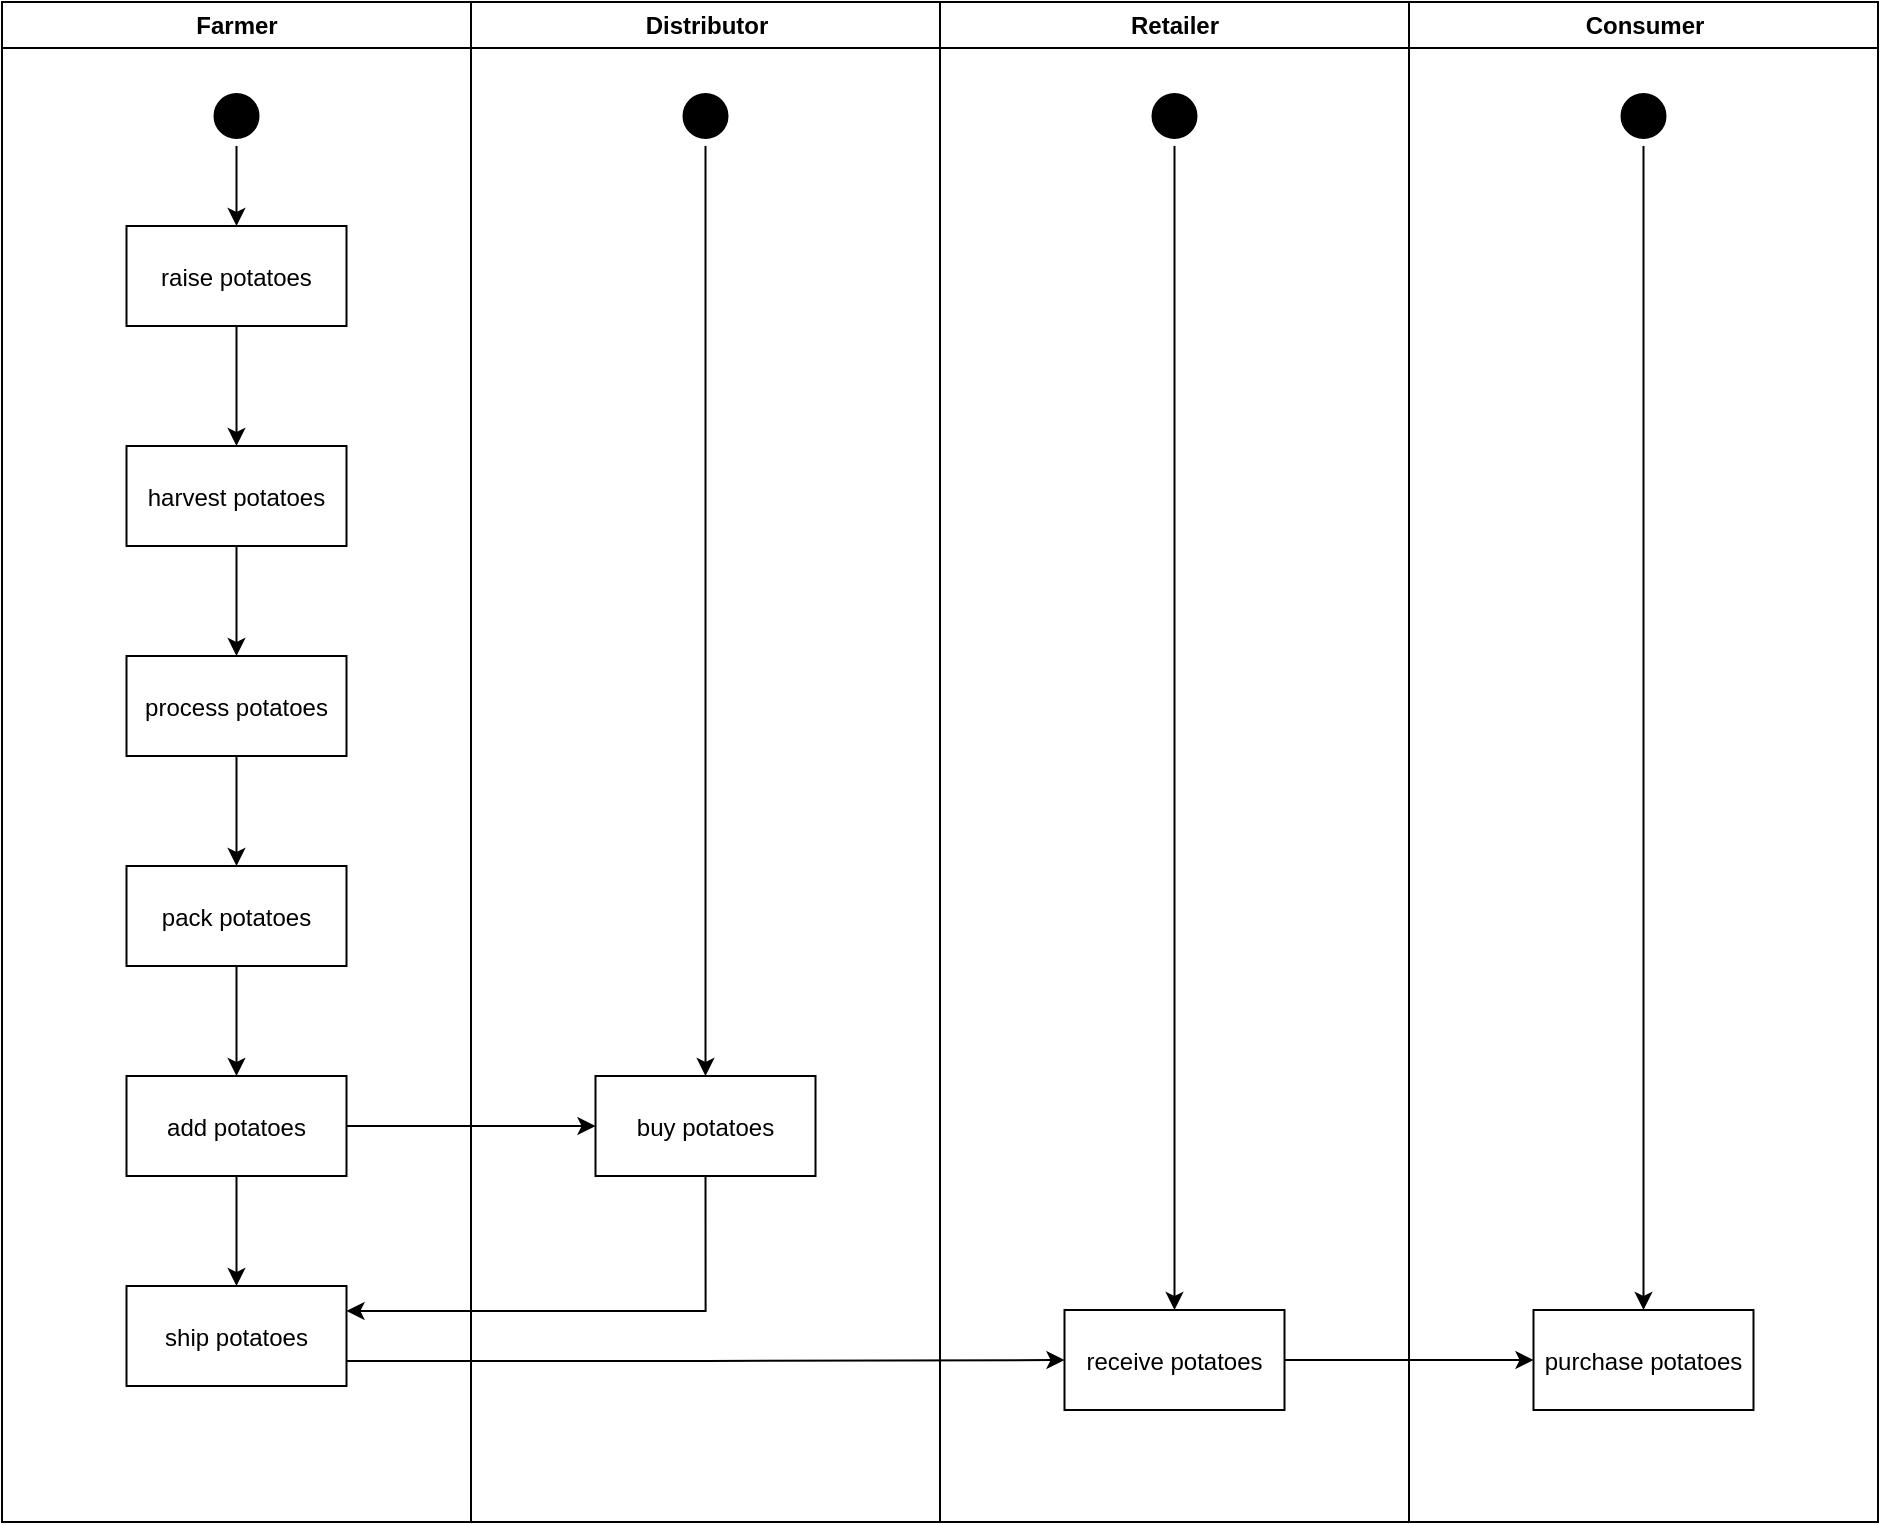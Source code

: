 <mxfile version="16.4.5" type="github" pages="3">
  <diagram id="tZDiuC91LRze3dlA16ss" name="Activity Diagram">
    <mxGraphModel dx="435" dy="801" grid="1" gridSize="10" guides="1" tooltips="1" connect="1" arrows="1" fold="1" page="1" pageScale="1" pageWidth="827" pageHeight="1169" math="0" shadow="0">
      <root>
        <mxCell id="m6v3olMsP23NiUZ_5CnN-0" />
        <mxCell id="m6v3olMsP23NiUZ_5CnN-1" parent="m6v3olMsP23NiUZ_5CnN-0" />
        <mxCell id="m6v3olMsP23NiUZ_5CnN-2" value="Farmer" style="swimlane;whiteSpace=wrap" parent="m6v3olMsP23NiUZ_5CnN-1" vertex="1">
          <mxGeometry x="40" y="40" width="234.5" height="760" as="geometry" />
        </mxCell>
        <mxCell id="m6v3olMsP23NiUZ_5CnN-3" value="" style="edgeStyle=orthogonalEdgeStyle;rounded=0;orthogonalLoop=1;jettySize=auto;html=1;" parent="m6v3olMsP23NiUZ_5CnN-2" source="m6v3olMsP23NiUZ_5CnN-4" target="m6v3olMsP23NiUZ_5CnN-6" edge="1">
          <mxGeometry relative="1" as="geometry" />
        </mxCell>
        <mxCell id="m6v3olMsP23NiUZ_5CnN-4" value="" style="ellipse;shape=startState;fillColor=#000000;strokeColor=#000000;" parent="m6v3olMsP23NiUZ_5CnN-2" vertex="1">
          <mxGeometry x="102.25" y="42" width="30" height="30" as="geometry" />
        </mxCell>
        <mxCell id="C1Wfo_45U5ij9jzrQ75x-0" value="" style="edgeStyle=orthogonalEdgeStyle;rounded=0;orthogonalLoop=1;jettySize=auto;html=1;" parent="m6v3olMsP23NiUZ_5CnN-2" source="m6v3olMsP23NiUZ_5CnN-6" target="m6v3olMsP23NiUZ_5CnN-7" edge="1">
          <mxGeometry relative="1" as="geometry" />
        </mxCell>
        <mxCell id="m6v3olMsP23NiUZ_5CnN-6" value="raise potatoes" style="" parent="m6v3olMsP23NiUZ_5CnN-2" vertex="1">
          <mxGeometry x="62.25" y="112" width="110" height="50" as="geometry" />
        </mxCell>
        <mxCell id="C1Wfo_45U5ij9jzrQ75x-1" value="" style="edgeStyle=orthogonalEdgeStyle;rounded=0;orthogonalLoop=1;jettySize=auto;html=1;" parent="m6v3olMsP23NiUZ_5CnN-2" source="m6v3olMsP23NiUZ_5CnN-7" target="m6v3olMsP23NiUZ_5CnN-9" edge="1">
          <mxGeometry relative="1" as="geometry" />
        </mxCell>
        <mxCell id="m6v3olMsP23NiUZ_5CnN-7" value="harvest potatoes" style="" parent="m6v3olMsP23NiUZ_5CnN-2" vertex="1">
          <mxGeometry x="62.25" y="222" width="110" height="50" as="geometry" />
        </mxCell>
        <mxCell id="C1Wfo_45U5ij9jzrQ75x-2" value="" style="edgeStyle=orthogonalEdgeStyle;rounded=0;orthogonalLoop=1;jettySize=auto;html=1;" parent="m6v3olMsP23NiUZ_5CnN-2" source="m6v3olMsP23NiUZ_5CnN-9" target="m6v3olMsP23NiUZ_5CnN-11" edge="1">
          <mxGeometry relative="1" as="geometry" />
        </mxCell>
        <mxCell id="m6v3olMsP23NiUZ_5CnN-9" value="process potatoes" style="" parent="m6v3olMsP23NiUZ_5CnN-2" vertex="1">
          <mxGeometry x="62.25" y="327" width="110" height="50" as="geometry" />
        </mxCell>
        <mxCell id="C1Wfo_45U5ij9jzrQ75x-3" value="" style="edgeStyle=orthogonalEdgeStyle;rounded=0;orthogonalLoop=1;jettySize=auto;html=1;" parent="m6v3olMsP23NiUZ_5CnN-2" source="m6v3olMsP23NiUZ_5CnN-11" target="m6v3olMsP23NiUZ_5CnN-13" edge="1">
          <mxGeometry relative="1" as="geometry" />
        </mxCell>
        <mxCell id="m6v3olMsP23NiUZ_5CnN-11" value="pack potatoes" style="" parent="m6v3olMsP23NiUZ_5CnN-2" vertex="1">
          <mxGeometry x="62.25" y="432" width="110" height="50" as="geometry" />
        </mxCell>
        <mxCell id="C1Wfo_45U5ij9jzrQ75x-5" value="" style="edgeStyle=orthogonalEdgeStyle;rounded=0;orthogonalLoop=1;jettySize=auto;html=1;" parent="m6v3olMsP23NiUZ_5CnN-2" source="m6v3olMsP23NiUZ_5CnN-13" target="m6v3olMsP23NiUZ_5CnN-15" edge="1">
          <mxGeometry relative="1" as="geometry" />
        </mxCell>
        <mxCell id="m6v3olMsP23NiUZ_5CnN-13" value="add potatoes" style="" parent="m6v3olMsP23NiUZ_5CnN-2" vertex="1">
          <mxGeometry x="62.25" y="537" width="110" height="50" as="geometry" />
        </mxCell>
        <mxCell id="m6v3olMsP23NiUZ_5CnN-15" value="ship potatoes" style="" parent="m6v3olMsP23NiUZ_5CnN-2" vertex="1">
          <mxGeometry x="62.25" y="642" width="110" height="50" as="geometry" />
        </mxCell>
        <mxCell id="m6v3olMsP23NiUZ_5CnN-17" value="Distributor" style="swimlane;whiteSpace=wrap" parent="m6v3olMsP23NiUZ_5CnN-1" vertex="1">
          <mxGeometry x="274.5" y="40" width="234.5" height="760" as="geometry" />
        </mxCell>
        <mxCell id="m6v3olMsP23NiUZ_5CnN-18" value="" style="edgeStyle=orthogonalEdgeStyle;rounded=0;orthogonalLoop=1;jettySize=auto;html=1;" parent="m6v3olMsP23NiUZ_5CnN-17" source="m6v3olMsP23NiUZ_5CnN-19" target="m6v3olMsP23NiUZ_5CnN-21" edge="1">
          <mxGeometry relative="1" as="geometry" />
        </mxCell>
        <mxCell id="m6v3olMsP23NiUZ_5CnN-19" value="" style="ellipse;shape=startState;fillColor=#000000;strokeColor=#000000;" parent="m6v3olMsP23NiUZ_5CnN-17" vertex="1">
          <mxGeometry x="102.25" y="42" width="30" height="30" as="geometry" />
        </mxCell>
        <mxCell id="m6v3olMsP23NiUZ_5CnN-21" value="buy potatoes" style="" parent="m6v3olMsP23NiUZ_5CnN-17" vertex="1">
          <mxGeometry x="62.25" y="537" width="110" height="50" as="geometry" />
        </mxCell>
        <mxCell id="m6v3olMsP23NiUZ_5CnN-22" value="Retailer" style="swimlane;whiteSpace=wrap" parent="m6v3olMsP23NiUZ_5CnN-1" vertex="1">
          <mxGeometry x="509" y="40" width="234.5" height="760" as="geometry" />
        </mxCell>
        <mxCell id="m6v3olMsP23NiUZ_5CnN-23" value="" style="edgeStyle=orthogonalEdgeStyle;rounded=0;orthogonalLoop=1;jettySize=auto;html=1;" parent="m6v3olMsP23NiUZ_5CnN-22" source="m6v3olMsP23NiUZ_5CnN-24" target="m6v3olMsP23NiUZ_5CnN-26" edge="1">
          <mxGeometry relative="1" as="geometry" />
        </mxCell>
        <mxCell id="m6v3olMsP23NiUZ_5CnN-24" value="" style="ellipse;shape=startState;fillColor=#000000;strokeColor=#000000;" parent="m6v3olMsP23NiUZ_5CnN-22" vertex="1">
          <mxGeometry x="102.25" y="42" width="30" height="30" as="geometry" />
        </mxCell>
        <mxCell id="m6v3olMsP23NiUZ_5CnN-26" value="receive potatoes" style="" parent="m6v3olMsP23NiUZ_5CnN-22" vertex="1">
          <mxGeometry x="62.25" y="654" width="110" height="50" as="geometry" />
        </mxCell>
        <mxCell id="m6v3olMsP23NiUZ_5CnN-27" value="Consumer" style="swimlane;whiteSpace=wrap" parent="m6v3olMsP23NiUZ_5CnN-1" vertex="1">
          <mxGeometry x="743.5" y="40" width="234.5" height="760" as="geometry" />
        </mxCell>
        <mxCell id="m6v3olMsP23NiUZ_5CnN-28" value="" style="edgeStyle=orthogonalEdgeStyle;rounded=0;orthogonalLoop=1;jettySize=auto;html=1;" parent="m6v3olMsP23NiUZ_5CnN-27" source="m6v3olMsP23NiUZ_5CnN-29" target="m6v3olMsP23NiUZ_5CnN-31" edge="1">
          <mxGeometry relative="1" as="geometry" />
        </mxCell>
        <mxCell id="m6v3olMsP23NiUZ_5CnN-29" value="" style="ellipse;shape=startState;fillColor=#000000;strokeColor=#000000;" parent="m6v3olMsP23NiUZ_5CnN-27" vertex="1">
          <mxGeometry x="102.25" y="42" width="30" height="30" as="geometry" />
        </mxCell>
        <mxCell id="m6v3olMsP23NiUZ_5CnN-31" value="purchase potatoes" style="" parent="m6v3olMsP23NiUZ_5CnN-27" vertex="1">
          <mxGeometry x="62.25" y="654" width="110" height="50" as="geometry" />
        </mxCell>
        <mxCell id="C1Wfo_45U5ij9jzrQ75x-4" style="edgeStyle=orthogonalEdgeStyle;rounded=0;orthogonalLoop=1;jettySize=auto;html=1;exitX=1;exitY=0.5;exitDx=0;exitDy=0;" parent="m6v3olMsP23NiUZ_5CnN-1" source="m6v3olMsP23NiUZ_5CnN-13" target="m6v3olMsP23NiUZ_5CnN-21" edge="1">
          <mxGeometry relative="1" as="geometry" />
        </mxCell>
        <mxCell id="C1Wfo_45U5ij9jzrQ75x-6" style="edgeStyle=orthogonalEdgeStyle;rounded=0;orthogonalLoop=1;jettySize=auto;html=1;exitX=0.5;exitY=1;exitDx=0;exitDy=0;entryX=1;entryY=0.25;entryDx=0;entryDy=0;" parent="m6v3olMsP23NiUZ_5CnN-1" source="m6v3olMsP23NiUZ_5CnN-21" target="m6v3olMsP23NiUZ_5CnN-15" edge="1">
          <mxGeometry relative="1" as="geometry" />
        </mxCell>
        <mxCell id="C1Wfo_45U5ij9jzrQ75x-7" style="edgeStyle=orthogonalEdgeStyle;rounded=0;orthogonalLoop=1;jettySize=auto;html=1;exitX=1;exitY=0.75;exitDx=0;exitDy=0;" parent="m6v3olMsP23NiUZ_5CnN-1" source="m6v3olMsP23NiUZ_5CnN-15" target="m6v3olMsP23NiUZ_5CnN-26" edge="1">
          <mxGeometry relative="1" as="geometry" />
        </mxCell>
        <mxCell id="C1Wfo_45U5ij9jzrQ75x-8" style="edgeStyle=orthogonalEdgeStyle;rounded=0;orthogonalLoop=1;jettySize=auto;html=1;exitX=1;exitY=0.5;exitDx=0;exitDy=0;" parent="m6v3olMsP23NiUZ_5CnN-1" source="m6v3olMsP23NiUZ_5CnN-26" target="m6v3olMsP23NiUZ_5CnN-31" edge="1">
          <mxGeometry relative="1" as="geometry" />
        </mxCell>
      </root>
    </mxGraphModel>
  </diagram>
  <diagram id="LbTdIT3AQza-TXUrJGY_" name="Sequence Diagram">
    <mxGraphModel dx="435" dy="801" grid="1" gridSize="10" guides="1" tooltips="1" connect="1" arrows="1" fold="1" page="1" pageScale="1" pageWidth="827" pageHeight="1169" math="0" shadow="0">
      <root>
        <mxCell id="Gk-VzSnpa9dEFiGZ0ZZG-0" />
        <mxCell id="Gk-VzSnpa9dEFiGZ0ZZG-1" parent="Gk-VzSnpa9dEFiGZ0ZZG-0" />
        <mxCell id="vbcfoX-IH45XCiBLzFes-0" value="Potato" style="shape=umlLifeline;perimeter=lifelinePerimeter;container=1;collapsible=0;recursiveResize=0;rounded=0;shadow=0;strokeWidth=1;" parent="Gk-VzSnpa9dEFiGZ0ZZG-1" vertex="1">
          <mxGeometry x="40" y="40" width="100" height="540" as="geometry" />
        </mxCell>
        <mxCell id="vbcfoX-IH45XCiBLzFes-1" value="" style="points=[];perimeter=orthogonalPerimeter;rounded=0;shadow=0;strokeWidth=1;" parent="vbcfoX-IH45XCiBLzFes-0" vertex="1">
          <mxGeometry x="45" y="70" width="10" height="190" as="geometry" />
        </mxCell>
        <mxCell id="vbcfoX-IH45XCiBLzFes-2" value="Farmer" style="shape=umlLifeline;perimeter=lifelinePerimeter;container=1;collapsible=0;recursiveResize=0;rounded=0;shadow=0;strokeWidth=1;" parent="Gk-VzSnpa9dEFiGZ0ZZG-1" vertex="1">
          <mxGeometry x="220" y="40" width="100" height="540" as="geometry" />
        </mxCell>
        <mxCell id="vbcfoX-IH45XCiBLzFes-3" value="" style="points=[];perimeter=orthogonalPerimeter;rounded=0;shadow=0;strokeWidth=1;" parent="vbcfoX-IH45XCiBLzFes-2" vertex="1">
          <mxGeometry x="45" y="80" width="10" height="300" as="geometry" />
        </mxCell>
        <mxCell id="vbcfoX-IH45XCiBLzFes-4" value="processItem()" style="verticalAlign=bottom;endArrow=block;shadow=0;strokeWidth=1;entryX=1.029;entryY=0.265;entryDx=0;entryDy=0;entryPerimeter=0;" parent="Gk-VzSnpa9dEFiGZ0ZZG-1" source="vbcfoX-IH45XCiBLzFes-3" target="vbcfoX-IH45XCiBLzFes-1" edge="1">
          <mxGeometry relative="1" as="geometry">
            <mxPoint x="160" y="160" as="sourcePoint" />
            <mxPoint x="100" y="160" as="targetPoint" />
            <Array as="points">
              <mxPoint x="240" y="160" />
            </Array>
          </mxGeometry>
        </mxCell>
        <mxCell id="vbcfoX-IH45XCiBLzFes-5" value="Distributor" style="shape=umlLifeline;perimeter=lifelinePerimeter;container=1;collapsible=0;recursiveResize=0;rounded=0;shadow=0;strokeWidth=1;" parent="Gk-VzSnpa9dEFiGZ0ZZG-1" vertex="1">
          <mxGeometry x="400" y="40" width="100" height="540" as="geometry" />
        </mxCell>
        <mxCell id="vbcfoX-IH45XCiBLzFes-6" value="" style="points=[];perimeter=orthogonalPerimeter;rounded=0;shadow=0;strokeWidth=1;" parent="vbcfoX-IH45XCiBLzFes-5" vertex="1">
          <mxGeometry x="45" y="210" width="10" height="60" as="geometry" />
        </mxCell>
        <mxCell id="vbcfoX-IH45XCiBLzFes-7" value="Retailer" style="shape=umlLifeline;perimeter=lifelinePerimeter;container=1;collapsible=0;recursiveResize=0;rounded=0;shadow=0;strokeWidth=1;" parent="Gk-VzSnpa9dEFiGZ0ZZG-1" vertex="1">
          <mxGeometry x="580" y="40" width="100" height="540" as="geometry" />
        </mxCell>
        <mxCell id="vbcfoX-IH45XCiBLzFes-8" value="" style="points=[];perimeter=orthogonalPerimeter;rounded=0;shadow=0;strokeWidth=1;" parent="vbcfoX-IH45XCiBLzFes-7" vertex="1">
          <mxGeometry x="45" y="280" width="10" height="140" as="geometry" />
        </mxCell>
        <mxCell id="vbcfoX-IH45XCiBLzFes-9" value="Consumer" style="shape=umlLifeline;perimeter=lifelinePerimeter;container=1;collapsible=0;recursiveResize=0;rounded=0;shadow=0;strokeWidth=1;" parent="Gk-VzSnpa9dEFiGZ0ZZG-1" vertex="1">
          <mxGeometry x="760" y="40" width="100" height="540" as="geometry" />
        </mxCell>
        <mxCell id="vbcfoX-IH45XCiBLzFes-10" value="" style="points=[];perimeter=orthogonalPerimeter;rounded=0;shadow=0;strokeWidth=1;" parent="vbcfoX-IH45XCiBLzFes-9" vertex="1">
          <mxGeometry x="45" y="361" width="10" height="60" as="geometry" />
        </mxCell>
        <mxCell id="vbcfoX-IH45XCiBLzFes-11" value="harvestItem()" style="verticalAlign=bottom;endArrow=block;shadow=0;strokeWidth=1;exitX=0;exitY=0;exitDx=0;exitDy=0;" parent="Gk-VzSnpa9dEFiGZ0ZZG-1" source="vbcfoX-IH45XCiBLzFes-3" target="vbcfoX-IH45XCiBLzFes-1" edge="1">
          <mxGeometry relative="1" as="geometry">
            <mxPoint x="195" y="120" as="targetPoint" />
          </mxGeometry>
        </mxCell>
        <mxCell id="vbcfoX-IH45XCiBLzFes-12" value="packItem()" style="verticalAlign=bottom;endArrow=block;shadow=0;strokeWidth=1;entryX=1.029;entryY=0.265;entryDx=0;entryDy=0;entryPerimeter=0;" parent="Gk-VzSnpa9dEFiGZ0ZZG-1" edge="1">
          <mxGeometry relative="1" as="geometry">
            <mxPoint x="265.71" y="200" as="sourcePoint" />
            <mxPoint x="96.0" y="200" as="targetPoint" />
          </mxGeometry>
        </mxCell>
        <mxCell id="vbcfoX-IH45XCiBLzFes-13" value="addItem()" style="verticalAlign=bottom;endArrow=block;shadow=0;strokeWidth=1;entryX=1.029;entryY=0.265;entryDx=0;entryDy=0;entryPerimeter=0;" parent="Gk-VzSnpa9dEFiGZ0ZZG-1" edge="1">
          <mxGeometry relative="1" as="geometry">
            <mxPoint x="264.71" y="240" as="sourcePoint" />
            <mxPoint x="95" y="240" as="targetPoint" />
          </mxGeometry>
        </mxCell>
        <mxCell id="vbcfoX-IH45XCiBLzFes-14" value="buyItem()" style="verticalAlign=bottom;endArrow=block;shadow=0;strokeWidth=1;entryX=1.029;entryY=0.265;entryDx=0;entryDy=0;entryPerimeter=0;" parent="Gk-VzSnpa9dEFiGZ0ZZG-1" edge="1">
          <mxGeometry relative="1" as="geometry">
            <mxPoint x="444.71" y="280" as="sourcePoint" />
            <mxPoint x="275" y="280" as="targetPoint" />
          </mxGeometry>
        </mxCell>
        <mxCell id="vbcfoX-IH45XCiBLzFes-15" value="shipItem()" style="verticalAlign=bottom;endArrow=block;shadow=0;strokeWidth=1;entryX=1.029;entryY=0.265;entryDx=0;entryDy=0;entryPerimeter=0;" parent="Gk-VzSnpa9dEFiGZ0ZZG-1" source="vbcfoX-IH45XCiBLzFes-3" edge="1">
          <mxGeometry relative="1" as="geometry">
            <mxPoint x="455.0" y="351" as="sourcePoint" />
            <mxPoint x="624.71" y="351" as="targetPoint" />
          </mxGeometry>
        </mxCell>
        <mxCell id="vbcfoX-IH45XCiBLzFes-16" value="receiveItem()" style="verticalAlign=bottom;endArrow=block;shadow=0;strokeWidth=1;entryX=1.023;entryY=0.903;entryDx=0;entryDy=0;entryPerimeter=0;" parent="Gk-VzSnpa9dEFiGZ0ZZG-1" target="vbcfoX-IH45XCiBLzFes-3" edge="1">
          <mxGeometry relative="1" as="geometry">
            <mxPoint x="625.71" y="391" as="sourcePoint" />
            <mxPoint x="277" y="391" as="targetPoint" />
          </mxGeometry>
        </mxCell>
        <mxCell id="vbcfoX-IH45XCiBLzFes-17" value="purchaseItem()" style="verticalAlign=bottom;endArrow=block;shadow=0;strokeWidth=1;entryX=1.029;entryY=0.265;entryDx=0;entryDy=0;entryPerimeter=0;" parent="Gk-VzSnpa9dEFiGZ0ZZG-1" edge="1">
          <mxGeometry relative="1" as="geometry">
            <mxPoint x="804.71" y="431" as="sourcePoint" />
            <mxPoint x="635" y="431" as="targetPoint" />
          </mxGeometry>
        </mxCell>
        <mxCell id="vbcfoX-IH45XCiBLzFes-18" value="fetchItem()" style="verticalAlign=bottom;endArrow=block;shadow=0;strokeWidth=1;" parent="Gk-VzSnpa9dEFiGZ0ZZG-1" edge="1">
          <mxGeometry relative="1" as="geometry">
            <mxPoint x="90" y="510" as="sourcePoint" />
            <mxPoint x="800" y="510" as="targetPoint" />
          </mxGeometry>
        </mxCell>
        <mxCell id="vbcfoX-IH45XCiBLzFes-19" value="fetchItem()" style="verticalAlign=bottom;endArrow=block;shadow=0;strokeWidth=1;" parent="Gk-VzSnpa9dEFiGZ0ZZG-1" edge="1">
          <mxGeometry relative="1" as="geometry">
            <mxPoint x="90.5" y="550.2" as="sourcePoint" />
            <mxPoint x="800" y="550" as="targetPoint" />
          </mxGeometry>
        </mxCell>
      </root>
    </mxGraphModel>
  </diagram>
  <diagram name="State Diagram" id="58cdce13-f638-feb5-8d6f-7d28b1aa9fa0">
    <mxGraphModel dx="435" dy="801" grid="1" gridSize="10" guides="1" tooltips="1" connect="1" arrows="1" fold="1" page="1" pageScale="1" pageWidth="1100" pageHeight="850" background="none" math="0" shadow="0">
      <root>
        <mxCell id="0" />
        <mxCell id="1" parent="0" />
        <mxCell id="S5-Ud2w9WwCZRQGyF_YY-11" value="" style="edgeStyle=orthogonalEdgeStyle;rounded=0;orthogonalLoop=1;jettySize=auto;html=1;" parent="1" source="382b91b5511bd0f7-1" target="382b91b5511bd0f7-6" edge="1">
          <mxGeometry relative="1" as="geometry" />
        </mxCell>
        <mxCell id="382b91b5511bd0f7-1" value="" style="ellipse;html=1;shape=startState;fillColor=#000000;strokeColor=#33001A;rounded=1;shadow=0;comic=0;labelBackgroundColor=none;fontFamily=Verdana;fontSize=12;fontColor=#000000;align=center;direction=south;" parent="1" vertex="1">
          <mxGeometry x="125" y="125" width="30" height="30" as="geometry" />
        </mxCell>
        <mxCell id="S5-Ud2w9WwCZRQGyF_YY-13" value="" style="edgeStyle=orthogonalEdgeStyle;rounded=0;orthogonalLoop=1;jettySize=auto;html=1;" parent="1" source="382b91b5511bd0f7-6" target="4GVDJnGuqjpKfta9KIfN-16" edge="1">
          <mxGeometry relative="1" as="geometry" />
        </mxCell>
        <mxCell id="S5-Ud2w9WwCZRQGyF_YY-29" value="" style="edgeStyle=orthogonalEdgeStyle;rounded=0;orthogonalLoop=1;jettySize=auto;html=1;" parent="1" source="382b91b5511bd0f7-6" target="NW9wP5I85LppG2tbk_DF-2" edge="1">
          <mxGeometry relative="1" as="geometry" />
        </mxCell>
        <mxCell id="382b91b5511bd0f7-6" value="Farmer" style="rounded=1;whiteSpace=wrap;html=1;arcSize=24;fillColor=#FFFFFF;strokeColor=#000000;shadow=0;comic=0;labelBackgroundColor=none;fontFamily=Verdana;fontSize=12;fontColor=#000000;align=center;" parent="1" vertex="1">
          <mxGeometry x="205" y="110" width="120" height="60" as="geometry" />
        </mxCell>
        <mxCell id="2a3bc250acf0617d-7" value="Coffee State" style="swimlane;whiteSpace=wrap;html=1;rounded=1;shadow=0;comic=0;labelBackgroundColor=none;strokeWidth=1;fontFamily=Verdana;fontSize=12;align=center;startSize=23;arcSize=0;" parent="1" vertex="1">
          <mxGeometry x="100" y="411" width="1520" height="169" as="geometry" />
        </mxCell>
        <mxCell id="24f968d109e7d6b4-3" value="" style="ellipse;html=1;shape=endState;fillColor=#000000;strokeColor=#000000;rounded=1;shadow=0;comic=0;labelBackgroundColor=none;fontFamily=Verdana;fontSize=12;fontColor=#000000;align=center;" parent="2a3bc250acf0617d-7" vertex="1">
          <mxGeometry x="1455" y="80" width="30" height="30" as="geometry" />
        </mxCell>
        <mxCell id="S5-Ud2w9WwCZRQGyF_YY-70" value="" style="edgeStyle=orthogonalEdgeStyle;rounded=0;orthogonalLoop=1;jettySize=auto;html=1;" parent="2a3bc250acf0617d-7" source="2a3bc250acf0617d-3" target="4GVDJnGuqjpKfta9KIfN-10" edge="1">
          <mxGeometry relative="1" as="geometry" />
        </mxCell>
        <mxCell id="2a3bc250acf0617d-3" value="" style="ellipse;html=1;shape=startState;fillColor=#000000;strokeColor=#000000;rounded=1;shadow=0;comic=0;labelBackgroundColor=none;fontFamily=Verdana;fontSize=12;fontColor=#000000;align=center;direction=south;" parent="2a3bc250acf0617d-7" vertex="1">
          <mxGeometry x="25" y="80" width="30" height="30" as="geometry" />
        </mxCell>
        <mxCell id="S5-Ud2w9WwCZRQGyF_YY-6" value="" style="edgeStyle=orthogonalEdgeStyle;rounded=0;orthogonalLoop=1;jettySize=auto;html=1;" parent="2a3bc250acf0617d-7" source="4GVDJnGuqjpKfta9KIfN-10" target="S5-Ud2w9WwCZRQGyF_YY-5" edge="1">
          <mxGeometry relative="1" as="geometry" />
        </mxCell>
        <mxCell id="4GVDJnGuqjpKfta9KIfN-10" value="Harvested" style="rounded=0;whiteSpace=wrap;html=1;shadow=0;comic=0;fontFamily=Verdana;strokeWidth=1;" parent="2a3bc250acf0617d-7" vertex="1">
          <mxGeometry x="105" y="65" width="120" height="60" as="geometry" />
        </mxCell>
        <mxCell id="S5-Ud2w9WwCZRQGyF_YY-58" value="" style="edgeStyle=orthogonalEdgeStyle;rounded=0;orthogonalLoop=1;jettySize=auto;html=1;" parent="2a3bc250acf0617d-7" source="S5-Ud2w9WwCZRQGyF_YY-5" target="S5-Ud2w9WwCZRQGyF_YY-57" edge="1">
          <mxGeometry relative="1" as="geometry" />
        </mxCell>
        <mxCell id="S5-Ud2w9WwCZRQGyF_YY-5" value="Processed" style="rounded=0;whiteSpace=wrap;html=1;shadow=0;comic=0;fontFamily=Verdana;strokeWidth=1;" parent="2a3bc250acf0617d-7" vertex="1">
          <mxGeometry x="275" y="65" width="120" height="60" as="geometry" />
        </mxCell>
        <mxCell id="S5-Ud2w9WwCZRQGyF_YY-60" value="" style="edgeStyle=orthogonalEdgeStyle;rounded=0;orthogonalLoop=1;jettySize=auto;html=1;" parent="2a3bc250acf0617d-7" source="S5-Ud2w9WwCZRQGyF_YY-57" target="S5-Ud2w9WwCZRQGyF_YY-59" edge="1">
          <mxGeometry relative="1" as="geometry" />
        </mxCell>
        <mxCell id="S5-Ud2w9WwCZRQGyF_YY-57" value="Packed" style="rounded=0;whiteSpace=wrap;html=1;shadow=0;comic=0;fontFamily=Verdana;strokeWidth=1;" parent="2a3bc250acf0617d-7" vertex="1">
          <mxGeometry x="445" y="65" width="120" height="60" as="geometry" />
        </mxCell>
        <mxCell id="S5-Ud2w9WwCZRQGyF_YY-62" value="" style="edgeStyle=orthogonalEdgeStyle;rounded=0;orthogonalLoop=1;jettySize=auto;html=1;" parent="2a3bc250acf0617d-7" source="S5-Ud2w9WwCZRQGyF_YY-59" target="S5-Ud2w9WwCZRQGyF_YY-61" edge="1">
          <mxGeometry relative="1" as="geometry" />
        </mxCell>
        <mxCell id="S5-Ud2w9WwCZRQGyF_YY-59" value="ForSale" style="rounded=0;whiteSpace=wrap;html=1;shadow=0;comic=0;fontFamily=Verdana;strokeWidth=1;" parent="2a3bc250acf0617d-7" vertex="1">
          <mxGeometry x="615" y="65" width="120" height="60" as="geometry" />
        </mxCell>
        <mxCell id="S5-Ud2w9WwCZRQGyF_YY-64" value="" style="edgeStyle=orthogonalEdgeStyle;rounded=0;orthogonalLoop=1;jettySize=auto;html=1;" parent="2a3bc250acf0617d-7" source="S5-Ud2w9WwCZRQGyF_YY-61" target="S5-Ud2w9WwCZRQGyF_YY-63" edge="1">
          <mxGeometry relative="1" as="geometry" />
        </mxCell>
        <mxCell id="S5-Ud2w9WwCZRQGyF_YY-61" value="Sold" style="rounded=0;whiteSpace=wrap;html=1;shadow=0;comic=0;fontFamily=Verdana;strokeWidth=1;" parent="2a3bc250acf0617d-7" vertex="1">
          <mxGeometry x="785" y="65" width="120" height="60" as="geometry" />
        </mxCell>
        <mxCell id="S5-Ud2w9WwCZRQGyF_YY-66" value="" style="edgeStyle=orthogonalEdgeStyle;rounded=0;orthogonalLoop=1;jettySize=auto;html=1;" parent="2a3bc250acf0617d-7" source="S5-Ud2w9WwCZRQGyF_YY-63" target="S5-Ud2w9WwCZRQGyF_YY-65" edge="1">
          <mxGeometry relative="1" as="geometry" />
        </mxCell>
        <mxCell id="S5-Ud2w9WwCZRQGyF_YY-63" value="Shipped" style="rounded=0;whiteSpace=wrap;html=1;shadow=0;comic=0;fontFamily=Verdana;strokeWidth=1;" parent="2a3bc250acf0617d-7" vertex="1">
          <mxGeometry x="955" y="65" width="120" height="60" as="geometry" />
        </mxCell>
        <mxCell id="S5-Ud2w9WwCZRQGyF_YY-68" value="" style="edgeStyle=orthogonalEdgeStyle;rounded=0;orthogonalLoop=1;jettySize=auto;html=1;" parent="2a3bc250acf0617d-7" source="S5-Ud2w9WwCZRQGyF_YY-65" target="S5-Ud2w9WwCZRQGyF_YY-67" edge="1">
          <mxGeometry relative="1" as="geometry" />
        </mxCell>
        <mxCell id="S5-Ud2w9WwCZRQGyF_YY-65" value="Received" style="rounded=0;whiteSpace=wrap;html=1;shadow=0;comic=0;fontFamily=Verdana;strokeWidth=1;" parent="2a3bc250acf0617d-7" vertex="1">
          <mxGeometry x="1125" y="65" width="120" height="60" as="geometry" />
        </mxCell>
        <mxCell id="S5-Ud2w9WwCZRQGyF_YY-69" value="" style="edgeStyle=orthogonalEdgeStyle;rounded=0;orthogonalLoop=1;jettySize=auto;html=1;" parent="2a3bc250acf0617d-7" source="S5-Ud2w9WwCZRQGyF_YY-67" target="24f968d109e7d6b4-3" edge="1">
          <mxGeometry relative="1" as="geometry" />
        </mxCell>
        <mxCell id="S5-Ud2w9WwCZRQGyF_YY-67" value="Purchased" style="rounded=0;whiteSpace=wrap;html=1;shadow=0;comic=0;fontFamily=Verdana;strokeWidth=1;" parent="2a3bc250acf0617d-7" vertex="1">
          <mxGeometry x="1295" y="65" width="120" height="60" as="geometry" />
        </mxCell>
        <mxCell id="usskv-ElLsgTleonjgqf-5" value="Initial State" style="text;html=1;resizable=0;autosize=1;align=center;verticalAlign=middle;points=[];fillColor=none;strokeColor=none;rounded=0;rotation=-90;" parent="2a3bc250acf0617d-7" vertex="1">
          <mxGeometry x="-20" y="85" width="70" height="20" as="geometry" />
        </mxCell>
        <mxCell id="usskv-ElLsgTleonjgqf-7" value="Final State" style="text;html=1;resizable=0;autosize=1;align=center;verticalAlign=middle;points=[];fillColor=none;strokeColor=none;rounded=0;rotation=-90;" parent="2a3bc250acf0617d-7" vertex="1">
          <mxGeometry x="1470" y="85" width="70" height="20" as="geometry" />
        </mxCell>
        <mxCell id="S5-Ud2w9WwCZRQGyF_YY-26" style="edgeStyle=orthogonalEdgeStyle;rounded=0;orthogonalLoop=1;jettySize=auto;html=1;exitX=0.5;exitY=1;exitDx=0;exitDy=0;" parent="1" source="NW9wP5I85LppG2tbk_DF-2" target="4GVDJnGuqjpKfta9KIfN-3" edge="1">
          <mxGeometry relative="1" as="geometry" />
        </mxCell>
        <mxCell id="NW9wP5I85LppG2tbk_DF-2" value="isFarmer" style="rounded=0;whiteSpace=wrap;html=1;shadow=0;comic=0;fontFamily=Verdana;strokeWidth=1;" parent="1" vertex="1">
          <mxGeometry x="205" y="210" width="120" height="60" as="geometry" />
        </mxCell>
        <mxCell id="S5-Ud2w9WwCZRQGyF_YY-41" style="edgeStyle=orthogonalEdgeStyle;rounded=0;orthogonalLoop=1;jettySize=auto;html=1;exitX=0.5;exitY=1;exitDx=0;exitDy=0;exitPerimeter=0;" parent="1" source="4GVDJnGuqjpKfta9KIfN-3" edge="1">
          <mxGeometry relative="1" as="geometry">
            <mxPoint x="265" y="406" as="targetPoint" />
          </mxGeometry>
        </mxCell>
        <mxCell id="4GVDJnGuqjpKfta9KIfN-3" value="" style="verticalLabelPosition=bottom;verticalAlign=top;html=1;shape=mxgraph.basic.diag_snip_rect;dx=6;" parent="1" vertex="1">
          <mxGeometry x="205" y="310" width="120" height="60" as="geometry" />
        </mxCell>
        <mxCell id="4GVDJnGuqjpKfta9KIfN-13" value="harvestItem" style="text;strokeColor=none;fillColor=none;align=center;verticalAlign=top;spacingLeft=4;spacingRight=4;overflow=hidden;rotatable=0;points=[[0,0.5],[1,0.5]];portConstraint=eastwest;" parent="1" vertex="1">
          <mxGeometry x="215" y="327" width="100" height="26" as="geometry" />
        </mxCell>
        <mxCell id="S5-Ud2w9WwCZRQGyF_YY-14" value="" style="edgeStyle=orthogonalEdgeStyle;rounded=0;orthogonalLoop=1;jettySize=auto;html=1;" parent="1" source="4GVDJnGuqjpKfta9KIfN-16" target="4GVDJnGuqjpKfta9KIfN-20" edge="1">
          <mxGeometry relative="1" as="geometry" />
        </mxCell>
        <mxCell id="S5-Ud2w9WwCZRQGyF_YY-15" value="" style="edgeStyle=orthogonalEdgeStyle;rounded=0;orthogonalLoop=1;jettySize=auto;html=1;" parent="1" source="4GVDJnGuqjpKfta9KIfN-16" target="4GVDJnGuqjpKfta9KIfN-32" edge="1">
          <mxGeometry relative="1" as="geometry" />
        </mxCell>
        <mxCell id="4GVDJnGuqjpKfta9KIfN-16" value="Farmer" style="rounded=1;whiteSpace=wrap;html=1;arcSize=24;fillColor=#FFFFFF;strokeColor=#000000;shadow=0;comic=0;labelBackgroundColor=none;fontFamily=Verdana;fontSize=12;fontColor=#000000;align=center;" parent="1" vertex="1">
          <mxGeometry x="375" y="110" width="120" height="60" as="geometry" />
        </mxCell>
        <mxCell id="S5-Ud2w9WwCZRQGyF_YY-25" style="edgeStyle=orthogonalEdgeStyle;rounded=0;orthogonalLoop=1;jettySize=auto;html=1;exitX=0.5;exitY=1;exitDx=0;exitDy=0;" parent="1" source="4GVDJnGuqjpKfta9KIfN-20" target="4GVDJnGuqjpKfta9KIfN-21" edge="1">
          <mxGeometry relative="1" as="geometry" />
        </mxCell>
        <mxCell id="4GVDJnGuqjpKfta9KIfN-20" value="isFarmer,&lt;br&gt;Harvested" style="rounded=0;whiteSpace=wrap;html=1;shadow=0;comic=0;fontFamily=Verdana;strokeWidth=1;" parent="1" vertex="1">
          <mxGeometry x="375" y="210" width="120" height="60" as="geometry" />
        </mxCell>
        <mxCell id="S5-Ud2w9WwCZRQGyF_YY-39" style="edgeStyle=orthogonalEdgeStyle;rounded=0;orthogonalLoop=1;jettySize=auto;html=1;exitX=0.5;exitY=1;exitDx=0;exitDy=0;exitPerimeter=0;" parent="1" source="4GVDJnGuqjpKfta9KIfN-21" edge="1">
          <mxGeometry relative="1" as="geometry">
            <mxPoint x="435.19" y="406" as="targetPoint" />
          </mxGeometry>
        </mxCell>
        <mxCell id="4GVDJnGuqjpKfta9KIfN-21" value="" style="verticalLabelPosition=bottom;verticalAlign=top;html=1;shape=mxgraph.basic.diag_snip_rect;dx=6;" parent="1" vertex="1">
          <mxGeometry x="375" y="310" width="120" height="60" as="geometry" />
        </mxCell>
        <mxCell id="4GVDJnGuqjpKfta9KIfN-22" value="processItem" style="text;strokeColor=none;fillColor=none;align=center;verticalAlign=top;spacingLeft=4;spacingRight=4;overflow=hidden;rotatable=0;points=[[0,0.5],[1,0.5]];portConstraint=eastwest;" parent="1" vertex="1">
          <mxGeometry x="385" y="327" width="100" height="26" as="geometry" />
        </mxCell>
        <mxCell id="S5-Ud2w9WwCZRQGyF_YY-16" value="" style="edgeStyle=orthogonalEdgeStyle;rounded=0;orthogonalLoop=1;jettySize=auto;html=1;" parent="1" source="4GVDJnGuqjpKfta9KIfN-32" target="4GVDJnGuqjpKfta9KIfN-36" edge="1">
          <mxGeometry relative="1" as="geometry" />
        </mxCell>
        <mxCell id="S5-Ud2w9WwCZRQGyF_YY-19" value="" style="edgeStyle=orthogonalEdgeStyle;rounded=0;orthogonalLoop=1;jettySize=auto;html=1;" parent="1" source="4GVDJnGuqjpKfta9KIfN-32" target="4GVDJnGuqjpKfta9KIfN-40" edge="1">
          <mxGeometry relative="1" as="geometry" />
        </mxCell>
        <mxCell id="4GVDJnGuqjpKfta9KIfN-32" value="Farmer" style="rounded=1;whiteSpace=wrap;html=1;arcSize=24;fillColor=#FFFFFF;strokeColor=#000000;shadow=0;comic=0;labelBackgroundColor=none;fontFamily=Verdana;fontSize=12;fontColor=#000000;align=center;" parent="1" vertex="1">
          <mxGeometry x="545" y="110" width="120" height="60" as="geometry" />
        </mxCell>
        <mxCell id="S5-Ud2w9WwCZRQGyF_YY-33" style="edgeStyle=orthogonalEdgeStyle;rounded=0;orthogonalLoop=1;jettySize=auto;html=1;exitX=0.5;exitY=1;exitDx=0;exitDy=0;entryX=0.5;entryY=0;entryDx=0;entryDy=0;entryPerimeter=0;" parent="1" source="4GVDJnGuqjpKfta9KIfN-36" target="4GVDJnGuqjpKfta9KIfN-37" edge="1">
          <mxGeometry relative="1" as="geometry" />
        </mxCell>
        <mxCell id="4GVDJnGuqjpKfta9KIfN-36" value="isFarmer,&lt;br&gt;Processed" style="rounded=0;whiteSpace=wrap;html=1;shadow=0;comic=0;fontFamily=Verdana;strokeWidth=1;" parent="1" vertex="1">
          <mxGeometry x="545" y="210" width="120" height="60" as="geometry" />
        </mxCell>
        <mxCell id="S5-Ud2w9WwCZRQGyF_YY-38" style="edgeStyle=orthogonalEdgeStyle;rounded=0;orthogonalLoop=1;jettySize=auto;html=1;exitX=0.5;exitY=1;exitDx=0;exitDy=0;exitPerimeter=0;" parent="1" source="4GVDJnGuqjpKfta9KIfN-37" edge="1">
          <mxGeometry relative="1" as="geometry">
            <mxPoint x="605" y="406" as="targetPoint" />
          </mxGeometry>
        </mxCell>
        <mxCell id="4GVDJnGuqjpKfta9KIfN-37" value="" style="verticalLabelPosition=bottom;verticalAlign=top;html=1;shape=mxgraph.basic.diag_snip_rect;dx=6;" parent="1" vertex="1">
          <mxGeometry x="545" y="310" width="120" height="60" as="geometry" />
        </mxCell>
        <mxCell id="4GVDJnGuqjpKfta9KIfN-38" value="packItem" style="text;strokeColor=none;fillColor=none;align=center;verticalAlign=top;spacingLeft=4;spacingRight=4;overflow=hidden;rotatable=0;points=[[0,0.5],[1,0.5]];portConstraint=eastwest;" parent="1" vertex="1">
          <mxGeometry x="555" y="327" width="100" height="26" as="geometry" />
        </mxCell>
        <mxCell id="S5-Ud2w9WwCZRQGyF_YY-18" value="" style="edgeStyle=orthogonalEdgeStyle;rounded=0;orthogonalLoop=1;jettySize=auto;html=1;" parent="1" source="4GVDJnGuqjpKfta9KIfN-40" target="4GVDJnGuqjpKfta9KIfN-44" edge="1">
          <mxGeometry relative="1" as="geometry" />
        </mxCell>
        <mxCell id="S5-Ud2w9WwCZRQGyF_YY-21" value="" style="edgeStyle=orthogonalEdgeStyle;rounded=0;orthogonalLoop=1;jettySize=auto;html=1;" parent="1" source="4GVDJnGuqjpKfta9KIfN-40" target="4GVDJnGuqjpKfta9KIfN-48" edge="1">
          <mxGeometry relative="1" as="geometry" />
        </mxCell>
        <mxCell id="4GVDJnGuqjpKfta9KIfN-40" value="Farmer" style="rounded=1;whiteSpace=wrap;html=1;arcSize=24;fillColor=#FFFFFF;strokeColor=#000000;shadow=0;comic=0;labelBackgroundColor=none;fontFamily=Verdana;fontSize=12;fontColor=#000000;align=center;" parent="1" vertex="1">
          <mxGeometry x="715" y="110" width="120" height="60" as="geometry" />
        </mxCell>
        <mxCell id="S5-Ud2w9WwCZRQGyF_YY-34" style="edgeStyle=orthogonalEdgeStyle;rounded=0;orthogonalLoop=1;jettySize=auto;html=1;exitX=0.5;exitY=1;exitDx=0;exitDy=0;entryX=0.5;entryY=0;entryDx=0;entryDy=0;entryPerimeter=0;" parent="1" source="4GVDJnGuqjpKfta9KIfN-44" target="4GVDJnGuqjpKfta9KIfN-45" edge="1">
          <mxGeometry relative="1" as="geometry" />
        </mxCell>
        <mxCell id="4GVDJnGuqjpKfta9KIfN-44" value="isFarmer,&lt;br&gt;Packed" style="rounded=0;whiteSpace=wrap;html=1;shadow=0;comic=0;fontFamily=Verdana;strokeWidth=1;" parent="1" vertex="1">
          <mxGeometry x="715" y="210" width="120" height="60" as="geometry" />
        </mxCell>
        <mxCell id="S5-Ud2w9WwCZRQGyF_YY-42" style="edgeStyle=orthogonalEdgeStyle;rounded=0;orthogonalLoop=1;jettySize=auto;html=1;exitX=0.5;exitY=1;exitDx=0;exitDy=0;exitPerimeter=0;" parent="1" source="4GVDJnGuqjpKfta9KIfN-45" edge="1">
          <mxGeometry relative="1" as="geometry">
            <mxPoint x="775" y="406" as="targetPoint" />
          </mxGeometry>
        </mxCell>
        <mxCell id="4GVDJnGuqjpKfta9KIfN-45" value="" style="verticalLabelPosition=bottom;verticalAlign=top;html=1;shape=mxgraph.basic.diag_snip_rect;dx=6;" parent="1" vertex="1">
          <mxGeometry x="715" y="310" width="120" height="60" as="geometry" />
        </mxCell>
        <mxCell id="4GVDJnGuqjpKfta9KIfN-46" value="sellItem" style="text;strokeColor=none;fillColor=none;align=center;verticalAlign=top;spacingLeft=4;spacingRight=4;overflow=hidden;rotatable=0;points=[[0,0.5],[1,0.5]];portConstraint=eastwest;" parent="1" vertex="1">
          <mxGeometry x="725" y="327" width="100" height="26" as="geometry" />
        </mxCell>
        <mxCell id="S5-Ud2w9WwCZRQGyF_YY-23" value="" style="edgeStyle=orthogonalEdgeStyle;rounded=0;orthogonalLoop=1;jettySize=auto;html=1;" parent="1" source="4GVDJnGuqjpKfta9KIfN-48" target="4GVDJnGuqjpKfta9KIfN-52" edge="1">
          <mxGeometry relative="1" as="geometry" />
        </mxCell>
        <mxCell id="S5-Ud2w9WwCZRQGyF_YY-44" style="edgeStyle=orthogonalEdgeStyle;rounded=0;orthogonalLoop=1;jettySize=auto;html=1;exitX=1;exitY=0.5;exitDx=0;exitDy=0;entryX=0;entryY=0.5;entryDx=0;entryDy=0;" parent="1" source="4GVDJnGuqjpKfta9KIfN-48" target="4GVDJnGuqjpKfta9KIfN-56" edge="1">
          <mxGeometry relative="1" as="geometry" />
        </mxCell>
        <mxCell id="4GVDJnGuqjpKfta9KIfN-48" value="Distributor" style="rounded=1;whiteSpace=wrap;html=1;arcSize=24;fillColor=#FFFFFF;strokeColor=#000000;shadow=0;comic=0;labelBackgroundColor=none;fontFamily=Verdana;fontSize=12;fontColor=#000000;align=center;" parent="1" vertex="1">
          <mxGeometry x="885" y="110" width="120" height="60" as="geometry" />
        </mxCell>
        <mxCell id="S5-Ud2w9WwCZRQGyF_YY-36" style="edgeStyle=orthogonalEdgeStyle;rounded=0;orthogonalLoop=1;jettySize=auto;html=1;exitX=0.5;exitY=1;exitDx=0;exitDy=0;entryX=0.5;entryY=0;entryDx=0;entryDy=0;entryPerimeter=0;" parent="1" source="4GVDJnGuqjpKfta9KIfN-52" target="4GVDJnGuqjpKfta9KIfN-53" edge="1">
          <mxGeometry relative="1" as="geometry" />
        </mxCell>
        <mxCell id="4GVDJnGuqjpKfta9KIfN-52" value="isDistributor,&lt;br&gt;Forsale" style="rounded=0;whiteSpace=wrap;html=1;shadow=0;comic=0;fontFamily=Verdana;strokeWidth=1;" parent="1" vertex="1">
          <mxGeometry x="885" y="210" width="120" height="60" as="geometry" />
        </mxCell>
        <mxCell id="S5-Ud2w9WwCZRQGyF_YY-43" style="edgeStyle=orthogonalEdgeStyle;rounded=0;orthogonalLoop=1;jettySize=auto;html=1;exitX=0.5;exitY=1;exitDx=0;exitDy=0;exitPerimeter=0;" parent="1" source="4GVDJnGuqjpKfta9KIfN-53" edge="1">
          <mxGeometry relative="1" as="geometry">
            <mxPoint x="945" y="406" as="targetPoint" />
          </mxGeometry>
        </mxCell>
        <mxCell id="4GVDJnGuqjpKfta9KIfN-53" value="" style="verticalLabelPosition=bottom;verticalAlign=top;html=1;shape=mxgraph.basic.diag_snip_rect;dx=6;" parent="1" vertex="1">
          <mxGeometry x="885" y="310" width="120" height="60" as="geometry" />
        </mxCell>
        <mxCell id="4GVDJnGuqjpKfta9KIfN-54" value="buyItem" style="text;strokeColor=none;fillColor=none;align=center;verticalAlign=top;spacingLeft=4;spacingRight=4;overflow=hidden;rotatable=0;points=[[0,0.5],[1,0.5]];portConstraint=eastwest;" parent="1" vertex="1">
          <mxGeometry x="895" y="327" width="100" height="26" as="geometry" />
        </mxCell>
        <mxCell id="S5-Ud2w9WwCZRQGyF_YY-45" value="" style="edgeStyle=orthogonalEdgeStyle;rounded=0;orthogonalLoop=1;jettySize=auto;html=1;" parent="1" source="4GVDJnGuqjpKfta9KIfN-56" target="4GVDJnGuqjpKfta9KIfN-60" edge="1">
          <mxGeometry relative="1" as="geometry" />
        </mxCell>
        <mxCell id="S5-Ud2w9WwCZRQGyF_YY-48" value="" style="edgeStyle=orthogonalEdgeStyle;rounded=0;orthogonalLoop=1;jettySize=auto;html=1;" parent="1" source="4GVDJnGuqjpKfta9KIfN-56" target="4GVDJnGuqjpKfta9KIfN-72" edge="1">
          <mxGeometry relative="1" as="geometry" />
        </mxCell>
        <mxCell id="4GVDJnGuqjpKfta9KIfN-56" value="Farmer" style="rounded=1;whiteSpace=wrap;html=1;arcSize=24;fillColor=#FFFFFF;strokeColor=#000000;shadow=0;comic=0;labelBackgroundColor=none;fontFamily=Verdana;fontSize=12;fontColor=#000000;align=center;" parent="1" vertex="1">
          <mxGeometry x="1055" y="110" width="120" height="60" as="geometry" />
        </mxCell>
        <mxCell id="S5-Ud2w9WwCZRQGyF_YY-46" style="edgeStyle=orthogonalEdgeStyle;rounded=0;orthogonalLoop=1;jettySize=auto;html=1;exitX=0.5;exitY=1;exitDx=0;exitDy=0;" parent="1" source="4GVDJnGuqjpKfta9KIfN-60" target="4GVDJnGuqjpKfta9KIfN-61" edge="1">
          <mxGeometry relative="1" as="geometry" />
        </mxCell>
        <mxCell id="4GVDJnGuqjpKfta9KIfN-60" value="isFarmer,&lt;br&gt;Sold" style="rounded=0;whiteSpace=wrap;html=1;shadow=0;comic=0;fontFamily=Verdana;strokeWidth=1;" parent="1" vertex="1">
          <mxGeometry x="1055" y="210" width="120" height="60" as="geometry" />
        </mxCell>
        <mxCell id="S5-Ud2w9WwCZRQGyF_YY-47" style="edgeStyle=orthogonalEdgeStyle;rounded=0;orthogonalLoop=1;jettySize=auto;html=1;exitX=0.5;exitY=1;exitDx=0;exitDy=0;exitPerimeter=0;" parent="1" source="4GVDJnGuqjpKfta9KIfN-61" edge="1">
          <mxGeometry relative="1" as="geometry">
            <mxPoint x="1115" y="406" as="targetPoint" />
          </mxGeometry>
        </mxCell>
        <mxCell id="4GVDJnGuqjpKfta9KIfN-61" value="" style="verticalLabelPosition=bottom;verticalAlign=top;html=1;shape=mxgraph.basic.diag_snip_rect;dx=6;" parent="1" vertex="1">
          <mxGeometry x="1055" y="310" width="120" height="60" as="geometry" />
        </mxCell>
        <mxCell id="4GVDJnGuqjpKfta9KIfN-62" value="shipItem" style="text;strokeColor=none;fillColor=none;align=center;verticalAlign=top;spacingLeft=4;spacingRight=4;overflow=hidden;rotatable=0;points=[[0,0.5],[1,0.5]];portConstraint=eastwest;" parent="1" vertex="1">
          <mxGeometry x="1065" y="327" width="100" height="26" as="geometry" />
        </mxCell>
        <mxCell id="S5-Ud2w9WwCZRQGyF_YY-49" value="" style="edgeStyle=orthogonalEdgeStyle;rounded=0;orthogonalLoop=1;jettySize=auto;html=1;" parent="1" source="4GVDJnGuqjpKfta9KIfN-72" target="4GVDJnGuqjpKfta9KIfN-76" edge="1">
          <mxGeometry relative="1" as="geometry" />
        </mxCell>
        <mxCell id="S5-Ud2w9WwCZRQGyF_YY-53" value="" style="edgeStyle=orthogonalEdgeStyle;rounded=0;orthogonalLoop=1;jettySize=auto;html=1;" parent="1" source="4GVDJnGuqjpKfta9KIfN-72" target="4GVDJnGuqjpKfta9KIfN-80" edge="1">
          <mxGeometry relative="1" as="geometry" />
        </mxCell>
        <mxCell id="4GVDJnGuqjpKfta9KIfN-72" value="retailer" style="rounded=1;whiteSpace=wrap;html=1;arcSize=24;fillColor=#FFFFFF;strokeColor=#000000;shadow=0;comic=0;labelBackgroundColor=none;fontFamily=Verdana;fontSize=12;fontColor=#000000;align=center;" parent="1" vertex="1">
          <mxGeometry x="1225" y="110" width="120" height="60" as="geometry" />
        </mxCell>
        <mxCell id="S5-Ud2w9WwCZRQGyF_YY-50" style="edgeStyle=orthogonalEdgeStyle;rounded=0;orthogonalLoop=1;jettySize=auto;html=1;exitX=0.5;exitY=1;exitDx=0;exitDy=0;" parent="1" source="4GVDJnGuqjpKfta9KIfN-76" target="4GVDJnGuqjpKfta9KIfN-77" edge="1">
          <mxGeometry relative="1" as="geometry" />
        </mxCell>
        <mxCell id="4GVDJnGuqjpKfta9KIfN-76" value="isRetailer,&lt;br&gt;Shipped" style="rounded=0;whiteSpace=wrap;html=1;shadow=0;comic=0;fontFamily=Verdana;strokeWidth=1;" parent="1" vertex="1">
          <mxGeometry x="1225" y="210" width="120" height="60" as="geometry" />
        </mxCell>
        <mxCell id="S5-Ud2w9WwCZRQGyF_YY-51" style="edgeStyle=orthogonalEdgeStyle;rounded=0;orthogonalLoop=1;jettySize=auto;html=1;exitX=0.5;exitY=1;exitDx=0;exitDy=0;exitPerimeter=0;" parent="1" source="4GVDJnGuqjpKfta9KIfN-77" edge="1">
          <mxGeometry relative="1" as="geometry">
            <mxPoint x="1285" y="406" as="targetPoint" />
          </mxGeometry>
        </mxCell>
        <mxCell id="4GVDJnGuqjpKfta9KIfN-77" value="" style="verticalLabelPosition=bottom;verticalAlign=top;html=1;shape=mxgraph.basic.diag_snip_rect;dx=6;" parent="1" vertex="1">
          <mxGeometry x="1225" y="310" width="120" height="60" as="geometry" />
        </mxCell>
        <mxCell id="4GVDJnGuqjpKfta9KIfN-78" value="receiveItem" style="text;strokeColor=none;fillColor=none;align=center;verticalAlign=top;spacingLeft=4;spacingRight=4;overflow=hidden;rotatable=0;points=[[0,0.5],[1,0.5]];portConstraint=eastwest;" parent="1" vertex="1">
          <mxGeometry x="1235" y="327" width="100" height="26" as="geometry" />
        </mxCell>
        <mxCell id="S5-Ud2w9WwCZRQGyF_YY-52" value="" style="edgeStyle=orthogonalEdgeStyle;rounded=0;orthogonalLoop=1;jettySize=auto;html=1;" parent="1" source="4GVDJnGuqjpKfta9KIfN-80" target="4GVDJnGuqjpKfta9KIfN-84" edge="1">
          <mxGeometry relative="1" as="geometry" />
        </mxCell>
        <mxCell id="S5-Ud2w9WwCZRQGyF_YY-92" value="" style="edgeStyle=orthogonalEdgeStyle;rounded=0;orthogonalLoop=1;jettySize=auto;html=1;" parent="1" source="4GVDJnGuqjpKfta9KIfN-80" target="S5-Ud2w9WwCZRQGyF_YY-91" edge="1">
          <mxGeometry relative="1" as="geometry" />
        </mxCell>
        <mxCell id="4GVDJnGuqjpKfta9KIfN-80" value="consumer" style="rounded=1;whiteSpace=wrap;html=1;arcSize=24;fillColor=#FFFFFF;strokeColor=#000000;shadow=0;comic=0;labelBackgroundColor=none;fontFamily=Verdana;fontSize=12;fontColor=#000000;align=center;" parent="1" vertex="1">
          <mxGeometry x="1395" y="110" width="120" height="60" as="geometry" />
        </mxCell>
        <mxCell id="S5-Ud2w9WwCZRQGyF_YY-55" style="edgeStyle=orthogonalEdgeStyle;rounded=0;orthogonalLoop=1;jettySize=auto;html=1;exitX=0.5;exitY=1;exitDx=0;exitDy=0;" parent="1" source="4GVDJnGuqjpKfta9KIfN-84" target="4GVDJnGuqjpKfta9KIfN-85" edge="1">
          <mxGeometry relative="1" as="geometry" />
        </mxCell>
        <mxCell id="4GVDJnGuqjpKfta9KIfN-84" value="isConsumer,&lt;br&gt;Received" style="rounded=0;whiteSpace=wrap;html=1;shadow=0;comic=0;fontFamily=Verdana;strokeWidth=1;" parent="1" vertex="1">
          <mxGeometry x="1395" y="210" width="120" height="60" as="geometry" />
        </mxCell>
        <mxCell id="S5-Ud2w9WwCZRQGyF_YY-56" style="edgeStyle=orthogonalEdgeStyle;rounded=0;orthogonalLoop=1;jettySize=auto;html=1;exitX=0.5;exitY=1;exitDx=0;exitDy=0;exitPerimeter=0;" parent="1" source="4GVDJnGuqjpKfta9KIfN-85" edge="1">
          <mxGeometry relative="1" as="geometry">
            <mxPoint x="1455" y="406" as="targetPoint" />
          </mxGeometry>
        </mxCell>
        <mxCell id="4GVDJnGuqjpKfta9KIfN-85" value="" style="verticalLabelPosition=bottom;verticalAlign=top;html=1;shape=mxgraph.basic.diag_snip_rect;dx=6;" parent="1" vertex="1">
          <mxGeometry x="1395" y="310" width="120" height="60" as="geometry" />
        </mxCell>
        <mxCell id="4GVDJnGuqjpKfta9KIfN-86" value="purchaseItem" style="text;strokeColor=none;fillColor=none;align=center;verticalAlign=top;spacingLeft=4;spacingRight=4;overflow=hidden;rotatable=0;points=[[0,0.5],[1,0.5]];portConstraint=eastwest;" parent="1" vertex="1">
          <mxGeometry x="1405" y="327" width="100" height="26" as="geometry" />
        </mxCell>
        <mxCell id="S5-Ud2w9WwCZRQGyF_YY-28" style="edgeStyle=orthogonalEdgeStyle;rounded=0;orthogonalLoop=1;jettySize=auto;html=1;exitX=0.5;exitY=1;exitDx=0;exitDy=0;" parent="1" source="382b91b5511bd0f7-6" target="382b91b5511bd0f7-6" edge="1">
          <mxGeometry relative="1" as="geometry" />
        </mxCell>
        <mxCell id="S5-Ud2w9WwCZRQGyF_YY-91" value="" style="ellipse;html=1;shape=endState;fillColor=#000000;strokeColor=#000000;rounded=1;shadow=0;comic=0;labelBackgroundColor=none;fontFamily=Verdana;fontSize=12;fontColor=#000000;align=center;" parent="1" vertex="1">
          <mxGeometry x="1555" y="125" width="30" height="30" as="geometry" />
        </mxCell>
        <mxCell id="usskv-ElLsgTleonjgqf-3" value="Initial State" style="text;html=1;resizable=0;autosize=1;align=center;verticalAlign=middle;points=[];fillColor=none;strokeColor=none;rounded=0;rotation=-90;" parent="1" vertex="1">
          <mxGeometry x="80" y="130" width="70" height="20" as="geometry" />
        </mxCell>
        <mxCell id="usskv-ElLsgTleonjgqf-6" value="Final State" style="text;html=1;resizable=0;autosize=1;align=center;verticalAlign=middle;points=[];fillColor=none;strokeColor=none;rounded=0;rotation=-90;" parent="1" vertex="1">
          <mxGeometry x="1570" y="130" width="70" height="20" as="geometry" />
        </mxCell>
      </root>
    </mxGraphModel>
  </diagram>
</mxfile>
